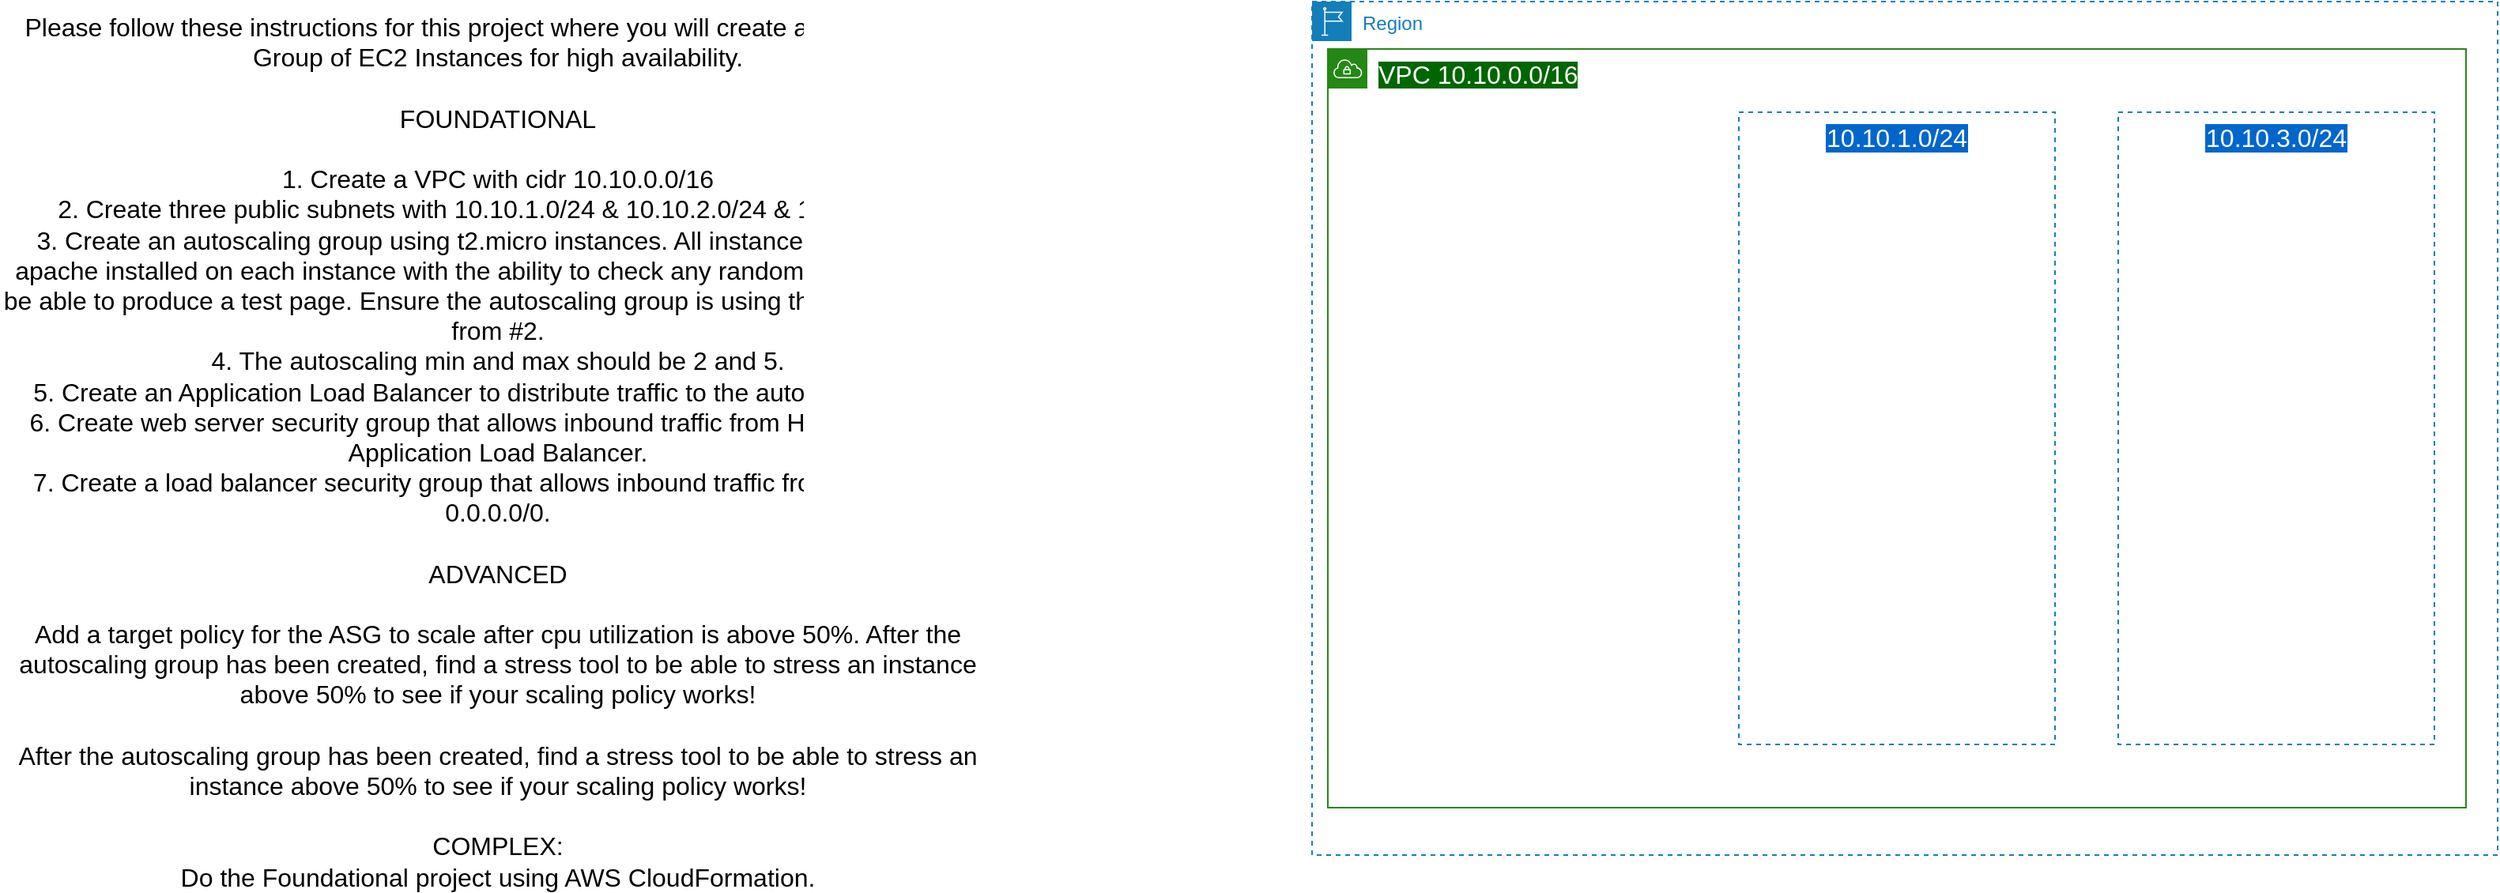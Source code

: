 <mxfile version="20.5.3" type="github">
  <diagram id="MLvrbDa9C6vAPCXWBnfA" name="Page-1">
    <mxGraphModel dx="1639" dy="902" grid="1" gridSize="10" guides="1" tooltips="1" connect="1" arrows="1" fold="1" page="1" pageScale="1" pageWidth="850" pageHeight="1100" math="0" shadow="0">
      <root>
        <mxCell id="0" />
        <mxCell id="1" parent="0" />
        <mxCell id="PG2D4oexCz_ypWj5Rz1e-1" value="Region" style="points=[[0,0],[0.25,0],[0.5,0],[0.75,0],[1,0],[1,0.25],[1,0.5],[1,0.75],[1,1],[0.75,1],[0.5,1],[0.25,1],[0,1],[0,0.75],[0,0.5],[0,0.25]];outlineConnect=0;gradientColor=none;html=1;whiteSpace=wrap;fontSize=12;fontStyle=0;container=1;pointerEvents=0;collapsible=0;recursiveResize=0;shape=mxgraph.aws4.group;grIcon=mxgraph.aws4.group_region;strokeColor=#147EBA;fillColor=none;verticalAlign=top;align=left;spacingLeft=30;fontColor=#147EBA;dashed=1;" parent="1" vertex="1">
          <mxGeometry x="890" y="10" width="750" height="540" as="geometry" />
        </mxCell>
        <mxCell id="PG2D4oexCz_ypWj5Rz1e-5" value="&lt;font color=&quot;#ffffff&quot; style=&quot;background-color: rgb(0, 102, 0); font-size: 16px;&quot;&gt;VPC 10.10.0.0/16&lt;/font&gt;" style="points=[[0,0],[0.25,0],[0.5,0],[0.75,0],[1,0],[1,0.25],[1,0.5],[1,0.75],[1,1],[0.75,1],[0.5,1],[0.25,1],[0,1],[0,0.75],[0,0.5],[0,0.25]];outlineConnect=0;gradientColor=none;html=1;whiteSpace=wrap;fontSize=12;fontStyle=0;container=1;pointerEvents=0;collapsible=0;recursiveResize=0;shape=mxgraph.aws4.group;grIcon=mxgraph.aws4.group_vpc;strokeColor=#248814;fillColor=none;verticalAlign=top;align=left;spacingLeft=30;fontColor=#AAB7B8;dashed=0;strokeWidth=1;" parent="PG2D4oexCz_ypWj5Rz1e-1" vertex="1">
          <mxGeometry x="10" y="30" width="720" height="480" as="geometry" />
        </mxCell>
        <mxCell id="PG2D4oexCz_ypWj5Rz1e-8" value="10.10.1.0/24" style="sketch=0;outlineConnect=0;fontColor=#FFFFFF;gradientColor=none;fillColor=none;strokeColor=#147EBA;dashed=1;verticalLabelPosition=bottom;verticalAlign=top;align=center;html=1;fontSize=16;fontStyle=0;aspect=fixed;pointerEvents=1;shape=mxgraph.aws4.auto_scaling2;fontFamily=Helvetica;strokeWidth=1;" parent="PG2D4oexCz_ypWj5Rz1e-5" vertex="1">
          <mxGeometry x="20" y="40" width="200" height="400" as="geometry" />
        </mxCell>
        <mxCell id="PG2D4oexCz_ypWj5Rz1e-11" value="10.10.1.0/24" style="fillColor=none;strokeColor=#147EBA;dashed=1;verticalAlign=top;fontStyle=0;fontColor=#FFFFFF;strokeWidth=1;fontSize=16;labelBackgroundColor=#0066CC;" parent="PG2D4oexCz_ypWj5Rz1e-5" vertex="1">
          <mxGeometry x="260" y="40" width="200" height="400" as="geometry" />
        </mxCell>
        <mxCell id="PG2D4oexCz_ypWj5Rz1e-10" value="10.10.3.0/24" style="fillColor=none;strokeColor=#147EBA;dashed=1;verticalAlign=top;fontStyle=0;fontColor=#FFFFFF;strokeWidth=1;fontSize=16;labelBackgroundColor=#0066CC;" parent="PG2D4oexCz_ypWj5Rz1e-5" vertex="1">
          <mxGeometry x="500" y="40" width="200" height="400" as="geometry" />
        </mxCell>
        <mxCell id="PG2D4oexCz_ypWj5Rz1e-2" value="&lt;div style=&quot;font-size: 16px;&quot;&gt;Please follow these instructions for this project where you will create an Auto-Scaling Group of EC2 Instances for high availability.&lt;/div&gt;&lt;div style=&quot;font-size: 16px;&quot;&gt;&lt;br style=&quot;font-size: 16px;&quot;&gt;&lt;/div&gt;&lt;div style=&quot;font-size: 16px;&quot;&gt;FOUNDATIONAL&lt;/div&gt;&lt;div style=&quot;font-size: 16px;&quot;&gt;&lt;br style=&quot;font-size: 16px;&quot;&gt;&lt;/div&gt;&lt;div style=&quot;font-size: 16px;&quot;&gt;1. Create a VPC with cidr 10.10.0.0/16&lt;/div&gt;&lt;div style=&quot;font-size: 16px;&quot;&gt;2. Create three public subnets with 10.10.1.0/24 &amp;amp; 10.10.2.0/24 &amp;amp; 10.10.3.0/24&lt;/div&gt;&lt;div style=&quot;font-size: 16px;&quot;&gt;3. Create an autoscaling group using t2.micro instances. All instances should have apache installed on each instance with the ability to check any random IP address and be able to produce a test page. Ensure the autoscaling group is using the public subnets from #2.&lt;/div&gt;&lt;div style=&quot;font-size: 16px;&quot;&gt;4. The autoscaling min and max should be 2 and 5.&lt;/div&gt;&lt;div style=&quot;font-size: 16px;&quot;&gt;5. Create an Application Load Balancer to distribute traffic to the autoscaling group.&lt;/div&gt;&lt;div style=&quot;font-size: 16px;&quot;&gt;6. Create web server security group that allows inbound traffic from HTTP from your Application Load Balancer.&lt;/div&gt;&lt;div style=&quot;font-size: 16px;&quot;&gt;7. Create a load balancer security group that allows inbound traffic from HTTP from 0.0.0.0/0.&lt;/div&gt;&lt;div style=&quot;font-size: 16px;&quot;&gt;&lt;br style=&quot;font-size: 16px;&quot;&gt;&lt;/div&gt;&lt;div style=&quot;font-size: 16px;&quot;&gt;ADVANCED&lt;/div&gt;&lt;div style=&quot;font-size: 16px;&quot;&gt;&lt;br style=&quot;font-size: 16px;&quot;&gt;&lt;/div&gt;&lt;div style=&quot;font-size: 16px;&quot;&gt;Add a target policy for the ASG to scale after cpu utilization is above 50%. After the autoscaling group has been created, find a stress tool to be able to stress an instance above 50% to see if your scaling policy works!&lt;/div&gt;&lt;div style=&quot;font-size: 16px;&quot;&gt;&lt;br style=&quot;font-size: 16px;&quot;&gt;&lt;/div&gt;&lt;div style=&quot;font-size: 16px;&quot;&gt;After the autoscaling group has been created, find a stress tool to be able to stress an instance above 50% to see if your scaling policy works!&lt;/div&gt;&lt;div style=&quot;font-size: 16px;&quot;&gt;&lt;br style=&quot;font-size: 16px;&quot;&gt;&lt;/div&gt;&lt;div style=&quot;font-size: 16px;&quot;&gt;COMPLEX:&lt;/div&gt;&lt;div style=&quot;font-size: 16px;&quot;&gt;Do the Foundational project using AWS CloudFormation.&lt;/div&gt;" style="text;html=1;strokeColor=none;fillColor=none;align=center;verticalAlign=middle;whiteSpace=wrap;rounded=0;strokeWidth=1;fontSize=16;" parent="1" vertex="1">
          <mxGeometry x="60" y="280" width="630" height="30" as="geometry" />
        </mxCell>
      </root>
    </mxGraphModel>
  </diagram>
</mxfile>

